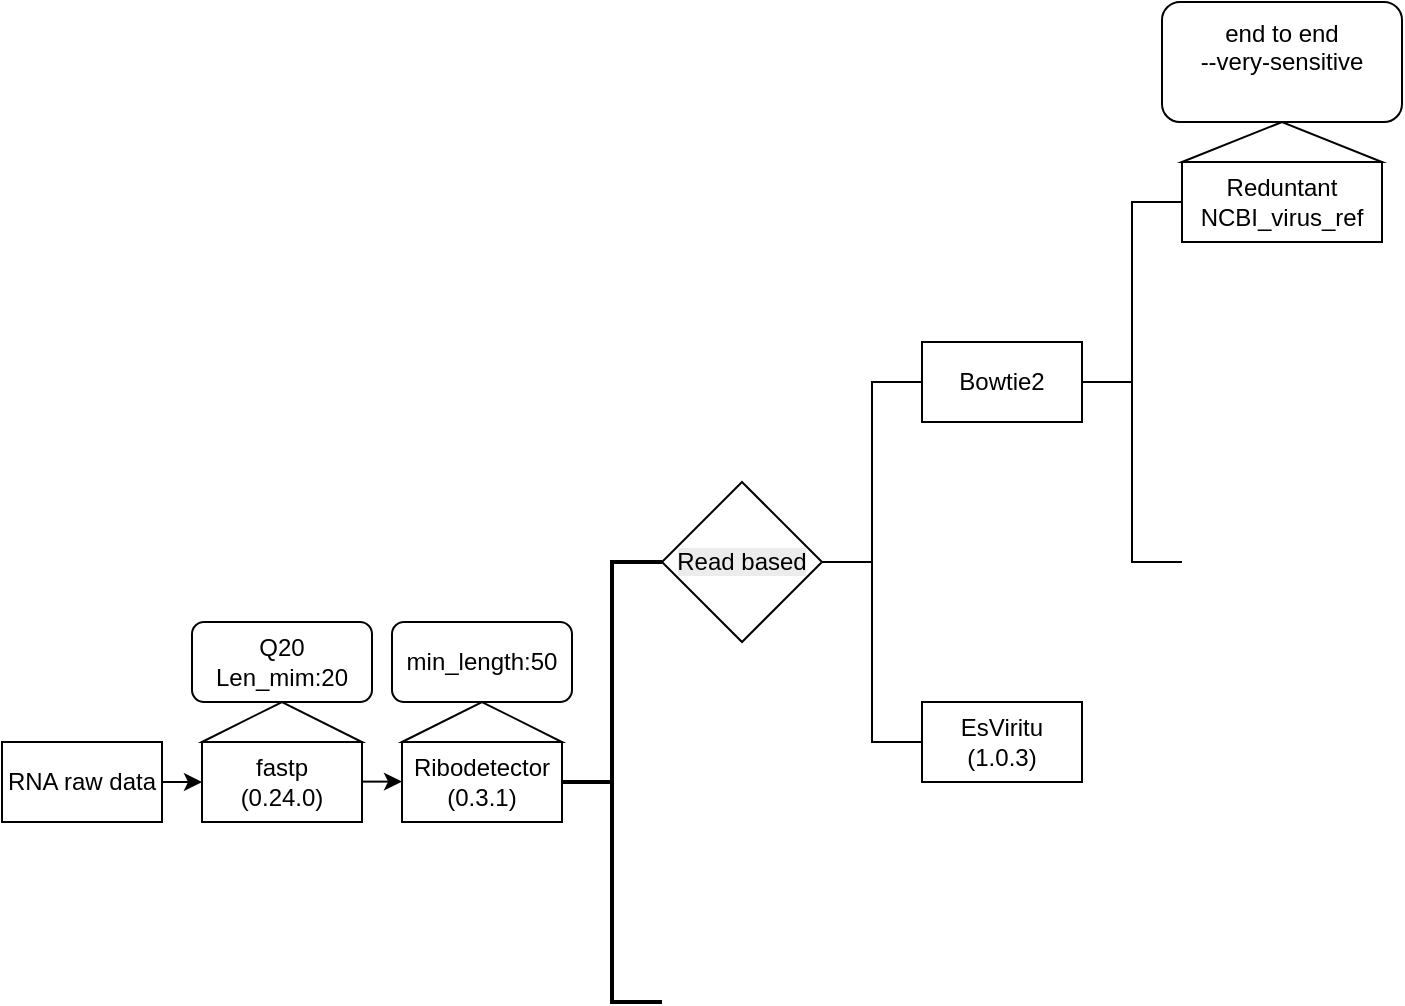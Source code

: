<mxfile version="28.0.9">
  <diagram name="Page-1" id="d5VSCIzbNMDESyZ41HRd">
    <mxGraphModel dx="801" dy="1530" grid="1" gridSize="10" guides="1" tooltips="1" connect="1" arrows="1" fold="1" page="1" pageScale="1" pageWidth="850" pageHeight="1100" math="0" shadow="0">
      <root>
        <mxCell id="0" />
        <mxCell id="1" parent="0" />
        <mxCell id="2hq1q1hE4ae5PyoyzUcr-1" value="RNA raw data" style="rounded=0;whiteSpace=wrap;html=1;" parent="1" vertex="1">
          <mxGeometry x="30" y="60" width="80" height="40" as="geometry" />
        </mxCell>
        <mxCell id="3U4D3AY32I1sPScVAuO_-1" value="fastp&lt;div&gt;(0.24.0)&lt;/div&gt;" style="rounded=0;whiteSpace=wrap;html=1;" parent="1" vertex="1">
          <mxGeometry x="130" y="60" width="80" height="40" as="geometry" />
        </mxCell>
        <mxCell id="3U4D3AY32I1sPScVAuO_-2" value="" style="endArrow=classic;html=1;rounded=0;exitX=1;exitY=0.5;exitDx=0;exitDy=0;entryX=0;entryY=0.5;entryDx=0;entryDy=0;" parent="1" source="2hq1q1hE4ae5PyoyzUcr-1" target="3U4D3AY32I1sPScVAuO_-1" edge="1">
          <mxGeometry width="50" height="50" relative="1" as="geometry">
            <mxPoint x="350" y="270" as="sourcePoint" />
            <mxPoint x="400" y="220" as="targetPoint" />
          </mxGeometry>
        </mxCell>
        <mxCell id="3U4D3AY32I1sPScVAuO_-4" value="&lt;span style=&quot;background-color: transparent; color: light-dark(rgb(0, 0, 0), rgb(255, 255, 255));&quot;&gt;Q20&lt;/span&gt;&lt;div&gt;Len_mim:20&lt;/div&gt;" style="rounded=1;whiteSpace=wrap;html=1;" parent="1" vertex="1">
          <mxGeometry x="125" width="90" height="40" as="geometry" />
        </mxCell>
        <mxCell id="3U4D3AY32I1sPScVAuO_-6" value="" style="triangle;whiteSpace=wrap;html=1;rotation=-90;" parent="1" vertex="1">
          <mxGeometry x="160" y="10" width="20" height="80" as="geometry" />
        </mxCell>
        <mxCell id="mpjd_PZbwG2OVMUTGQUJ-1" value="" style="endArrow=classic;html=1;rounded=0;exitX=1;exitY=0.5;exitDx=0;exitDy=0;entryX=0;entryY=0.5;entryDx=0;entryDy=0;" edge="1" parent="1">
          <mxGeometry width="50" height="50" relative="1" as="geometry">
            <mxPoint x="210" y="79.81" as="sourcePoint" />
            <mxPoint x="230" y="79.81" as="targetPoint" />
          </mxGeometry>
        </mxCell>
        <mxCell id="mpjd_PZbwG2OVMUTGQUJ-2" value="Ribodetector&lt;div&gt;(0.3.1)&lt;/div&gt;" style="rounded=0;whiteSpace=wrap;html=1;" vertex="1" parent="1">
          <mxGeometry x="230" y="60" width="80" height="40" as="geometry" />
        </mxCell>
        <mxCell id="mpjd_PZbwG2OVMUTGQUJ-3" value="min_length:50" style="rounded=1;whiteSpace=wrap;html=1;" vertex="1" parent="1">
          <mxGeometry x="225" width="90" height="40" as="geometry" />
        </mxCell>
        <mxCell id="mpjd_PZbwG2OVMUTGQUJ-4" value="" style="triangle;whiteSpace=wrap;html=1;rotation=-90;" vertex="1" parent="1">
          <mxGeometry x="260" y="10" width="20" height="80" as="geometry" />
        </mxCell>
        <mxCell id="mpjd_PZbwG2OVMUTGQUJ-28" value="" style="strokeWidth=2;html=1;shape=mxgraph.flowchart.annotation_2;align=left;labelPosition=right;pointerEvents=1;" vertex="1" parent="1">
          <mxGeometry x="310" y="-30" width="50" height="220" as="geometry" />
        </mxCell>
        <mxCell id="mpjd_PZbwG2OVMUTGQUJ-31" value="&lt;meta charset=&quot;utf-8&quot;&gt;&lt;span style=&quot;color: rgb(0, 0, 0); font-family: Helvetica; font-size: 12px; font-style: normal; font-variant-ligatures: normal; font-variant-caps: normal; font-weight: 400; letter-spacing: normal; orphans: 2; text-align: center; text-indent: 0px; text-transform: none; widows: 2; word-spacing: 0px; -webkit-text-stroke-width: 0px; white-space: normal; background-color: rgb(236, 236, 236); text-decoration-thickness: initial; text-decoration-style: initial; text-decoration-color: initial; display: inline !important; float: none;&quot;&gt;Read based&lt;/span&gt;" style="rhombus;whiteSpace=wrap;html=1;" vertex="1" parent="1">
          <mxGeometry x="360" y="-70" width="80" height="80" as="geometry" />
        </mxCell>
        <mxCell id="mpjd_PZbwG2OVMUTGQUJ-32" value="EsViritu&lt;div&gt;(1.0.3)&lt;/div&gt;" style="rounded=0;whiteSpace=wrap;html=1;" vertex="1" parent="1">
          <mxGeometry x="490" y="40" width="80" height="40" as="geometry" />
        </mxCell>
        <mxCell id="mpjd_PZbwG2OVMUTGQUJ-35" value="" style="strokeWidth=1;html=1;shape=mxgraph.flowchart.annotation_2;align=left;labelPosition=right;pointerEvents=1;" vertex="1" parent="1">
          <mxGeometry x="440" y="-120" width="50" height="180" as="geometry" />
        </mxCell>
        <mxCell id="mpjd_PZbwG2OVMUTGQUJ-36" value="Bowtie2" style="rounded=0;whiteSpace=wrap;html=1;" vertex="1" parent="1">
          <mxGeometry x="490" y="-140" width="80" height="40" as="geometry" />
        </mxCell>
        <mxCell id="mpjd_PZbwG2OVMUTGQUJ-37" value="&lt;div&gt;end to end&lt;/div&gt;--very-sensitive&lt;div&gt;&lt;br&gt;&lt;/div&gt;" style="rounded=1;whiteSpace=wrap;html=1;" vertex="1" parent="1">
          <mxGeometry x="610" y="-310" width="120" height="60" as="geometry" />
        </mxCell>
        <mxCell id="mpjd_PZbwG2OVMUTGQUJ-38" value="" style="triangle;whiteSpace=wrap;html=1;rotation=-90;" vertex="1" parent="1">
          <mxGeometry x="660" y="-290" width="20" height="100" as="geometry" />
        </mxCell>
        <mxCell id="mpjd_PZbwG2OVMUTGQUJ-39" value="" style="strokeWidth=1;html=1;shape=mxgraph.flowchart.annotation_2;align=left;labelPosition=right;pointerEvents=1;" vertex="1" parent="1">
          <mxGeometry x="570" y="-210" width="50" height="180" as="geometry" />
        </mxCell>
        <mxCell id="mpjd_PZbwG2OVMUTGQUJ-40" value="Reduntant&lt;div&gt;NCBI_virus_ref&lt;/div&gt;" style="rounded=0;whiteSpace=wrap;html=1;" vertex="1" parent="1">
          <mxGeometry x="620" y="-230" width="100" height="40" as="geometry" />
        </mxCell>
      </root>
    </mxGraphModel>
  </diagram>
</mxfile>

